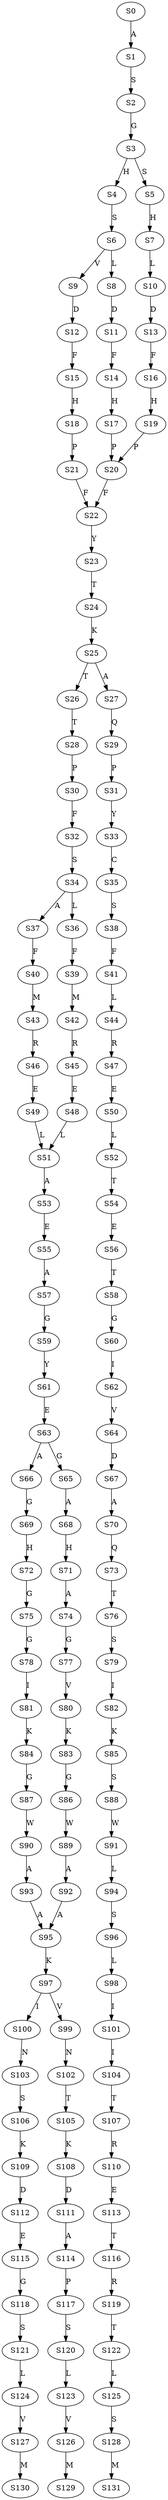 strict digraph  {
	S0 -> S1 [ label = A ];
	S1 -> S2 [ label = S ];
	S2 -> S3 [ label = G ];
	S3 -> S4 [ label = H ];
	S3 -> S5 [ label = S ];
	S4 -> S6 [ label = S ];
	S5 -> S7 [ label = H ];
	S6 -> S8 [ label = L ];
	S6 -> S9 [ label = V ];
	S7 -> S10 [ label = L ];
	S8 -> S11 [ label = D ];
	S9 -> S12 [ label = D ];
	S10 -> S13 [ label = D ];
	S11 -> S14 [ label = F ];
	S12 -> S15 [ label = F ];
	S13 -> S16 [ label = F ];
	S14 -> S17 [ label = H ];
	S15 -> S18 [ label = H ];
	S16 -> S19 [ label = H ];
	S17 -> S20 [ label = P ];
	S18 -> S21 [ label = P ];
	S19 -> S20 [ label = P ];
	S20 -> S22 [ label = F ];
	S21 -> S22 [ label = F ];
	S22 -> S23 [ label = Y ];
	S23 -> S24 [ label = T ];
	S24 -> S25 [ label = K ];
	S25 -> S26 [ label = T ];
	S25 -> S27 [ label = A ];
	S26 -> S28 [ label = T ];
	S27 -> S29 [ label = Q ];
	S28 -> S30 [ label = P ];
	S29 -> S31 [ label = P ];
	S30 -> S32 [ label = F ];
	S31 -> S33 [ label = Y ];
	S32 -> S34 [ label = S ];
	S33 -> S35 [ label = C ];
	S34 -> S36 [ label = L ];
	S34 -> S37 [ label = A ];
	S35 -> S38 [ label = S ];
	S36 -> S39 [ label = F ];
	S37 -> S40 [ label = F ];
	S38 -> S41 [ label = F ];
	S39 -> S42 [ label = M ];
	S40 -> S43 [ label = M ];
	S41 -> S44 [ label = L ];
	S42 -> S45 [ label = R ];
	S43 -> S46 [ label = R ];
	S44 -> S47 [ label = R ];
	S45 -> S48 [ label = E ];
	S46 -> S49 [ label = E ];
	S47 -> S50 [ label = E ];
	S48 -> S51 [ label = L ];
	S49 -> S51 [ label = L ];
	S50 -> S52 [ label = L ];
	S51 -> S53 [ label = A ];
	S52 -> S54 [ label = T ];
	S53 -> S55 [ label = E ];
	S54 -> S56 [ label = E ];
	S55 -> S57 [ label = A ];
	S56 -> S58 [ label = T ];
	S57 -> S59 [ label = G ];
	S58 -> S60 [ label = G ];
	S59 -> S61 [ label = Y ];
	S60 -> S62 [ label = I ];
	S61 -> S63 [ label = E ];
	S62 -> S64 [ label = V ];
	S63 -> S65 [ label = G ];
	S63 -> S66 [ label = A ];
	S64 -> S67 [ label = D ];
	S65 -> S68 [ label = A ];
	S66 -> S69 [ label = G ];
	S67 -> S70 [ label = A ];
	S68 -> S71 [ label = H ];
	S69 -> S72 [ label = H ];
	S70 -> S73 [ label = Q ];
	S71 -> S74 [ label = A ];
	S72 -> S75 [ label = G ];
	S73 -> S76 [ label = T ];
	S74 -> S77 [ label = G ];
	S75 -> S78 [ label = G ];
	S76 -> S79 [ label = S ];
	S77 -> S80 [ label = V ];
	S78 -> S81 [ label = I ];
	S79 -> S82 [ label = I ];
	S80 -> S83 [ label = K ];
	S81 -> S84 [ label = K ];
	S82 -> S85 [ label = K ];
	S83 -> S86 [ label = G ];
	S84 -> S87 [ label = G ];
	S85 -> S88 [ label = S ];
	S86 -> S89 [ label = W ];
	S87 -> S90 [ label = W ];
	S88 -> S91 [ label = W ];
	S89 -> S92 [ label = A ];
	S90 -> S93 [ label = A ];
	S91 -> S94 [ label = L ];
	S92 -> S95 [ label = A ];
	S93 -> S95 [ label = A ];
	S94 -> S96 [ label = S ];
	S95 -> S97 [ label = K ];
	S96 -> S98 [ label = L ];
	S97 -> S99 [ label = V ];
	S97 -> S100 [ label = I ];
	S98 -> S101 [ label = I ];
	S99 -> S102 [ label = N ];
	S100 -> S103 [ label = N ];
	S101 -> S104 [ label = I ];
	S102 -> S105 [ label = T ];
	S103 -> S106 [ label = S ];
	S104 -> S107 [ label = T ];
	S105 -> S108 [ label = K ];
	S106 -> S109 [ label = K ];
	S107 -> S110 [ label = R ];
	S108 -> S111 [ label = D ];
	S109 -> S112 [ label = D ];
	S110 -> S113 [ label = E ];
	S111 -> S114 [ label = A ];
	S112 -> S115 [ label = E ];
	S113 -> S116 [ label = T ];
	S114 -> S117 [ label = P ];
	S115 -> S118 [ label = G ];
	S116 -> S119 [ label = R ];
	S117 -> S120 [ label = S ];
	S118 -> S121 [ label = S ];
	S119 -> S122 [ label = T ];
	S120 -> S123 [ label = L ];
	S121 -> S124 [ label = L ];
	S122 -> S125 [ label = L ];
	S123 -> S126 [ label = V ];
	S124 -> S127 [ label = V ];
	S125 -> S128 [ label = S ];
	S126 -> S129 [ label = M ];
	S127 -> S130 [ label = M ];
	S128 -> S131 [ label = M ];
}
